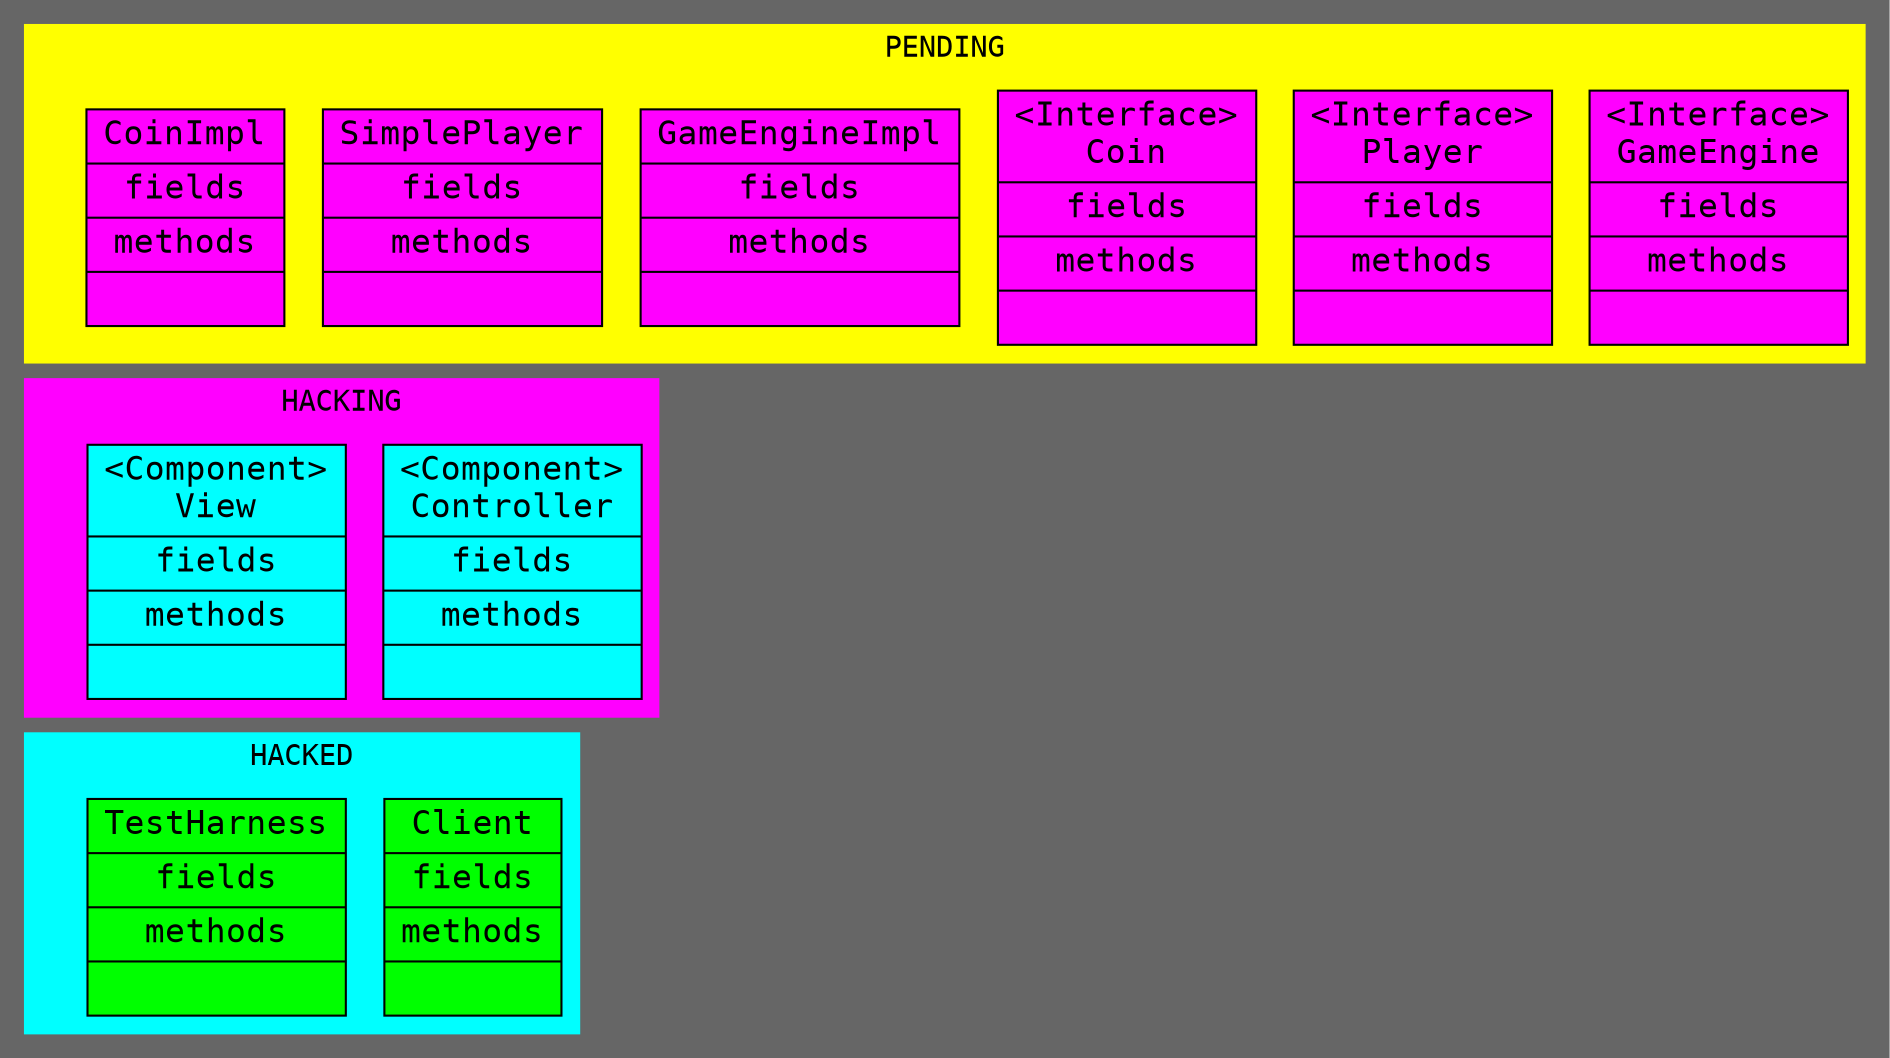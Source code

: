/* edit between the comments; move between the subgraphs
 * ...invisible edges is buggy (EG: int_GE -> GEI); need to find a way to "wrap" nodes within subgraphs without ruining the layout
 *
 * https://stackoverflow.com/a/15678636
 * we could edit the shell script to equalise the subgraph widths prior to compilation
 * we could edit the shell script to "wrap" nodes within subgraphs prior to compilation; once we figure out how to "wrap" in the first place...
 */
strict digraph main {
	graph [
		layout=dot
		rankdir=TB
		fontname=Monospace
		bgcolor="#666666"
		style=filled
	]
	node [
		fontname=Monospace
		style=filled
		fontsize=16
		fontcolor="#000000"
		shape=record
	]
	edge [
		labelfontcolor="#FF0000"
		color="#000000"
	]
	subgraph cluster_pending {
		graph [
			color="#FFFF00"
			label="PENDING"
		]
		node[fillcolor="#FF00FF"]
		/****************************************************************/
		int_GE [label="{<f0> \<Interface\>\nGameEngine| <f1> fields| <f2>methods| <f3> }"]
		int_P [label="{<f0> \<Interface\>\nPlayer| <f1> fields| <f2>methods| <f3> }"]
		int_C [label="{<f0> \<Interface\>\nCoin| <f1> fields| <f2>methods| <f3> }"]
		GEI [label="{<f0> GameEngineImpl| <f1> fields| <f2>methods| <f3> }"]
		SP [label="{<f0> SimplePlayer| <f1> fields| <f2>methods| <f3> }"]
		CI [label="{<f0> CoinImpl| <f1> fields| <f2>methods| <f3> }"]
		/****************************************************************/
		edge [style=invis]
		/****************************************************************/
		/****************************************************************/
		cluster_pending_point [shape=point style=invis]
	}
	subgraph cluster_hacking {
		graph [
			color="#FF00FF"
			label="HACKING"
		]
		node[fillcolor="#00FFFF"]
		/****************************************************************/
		comp_C [label="{<f0> \<Component\>\nController| <f1> fields| <f2>methods| <f3> }"]
		comp_V [label="{<f0> \<Component\>\nView| <f1> fields| <f2>methods| <f3> }"]
		/****************************************************************/
		edge [style=invis]
		/****************************************************************/
		/****************************************************************/
		node [style=invis]
		cluster_hacking_point [shape=point]
	}
	subgraph cluster_hacked {
		graph [
			color="#00FFFF"
			label="HACKED"
		]
		node[fillcolor="#00FF00"]
		/****************************************************************/
		C [label="{<f0> Client| <f1> fields| <f2>methods| <f3> }"]
		TH [label="{<f0> TestHarness| <f1> fields| <f2>methods| <f3> }"]
		/****************************************************************/
		edge [style=invis]
		/****************************************************************/
		/****************************************************************/
		node [style=invis]
		cluster_hacked_point [shape=point]
	}
	edge [style=invis]
	cluster_pending_point -> cluster_hacking_point -> cluster_hacked_point
}/*
